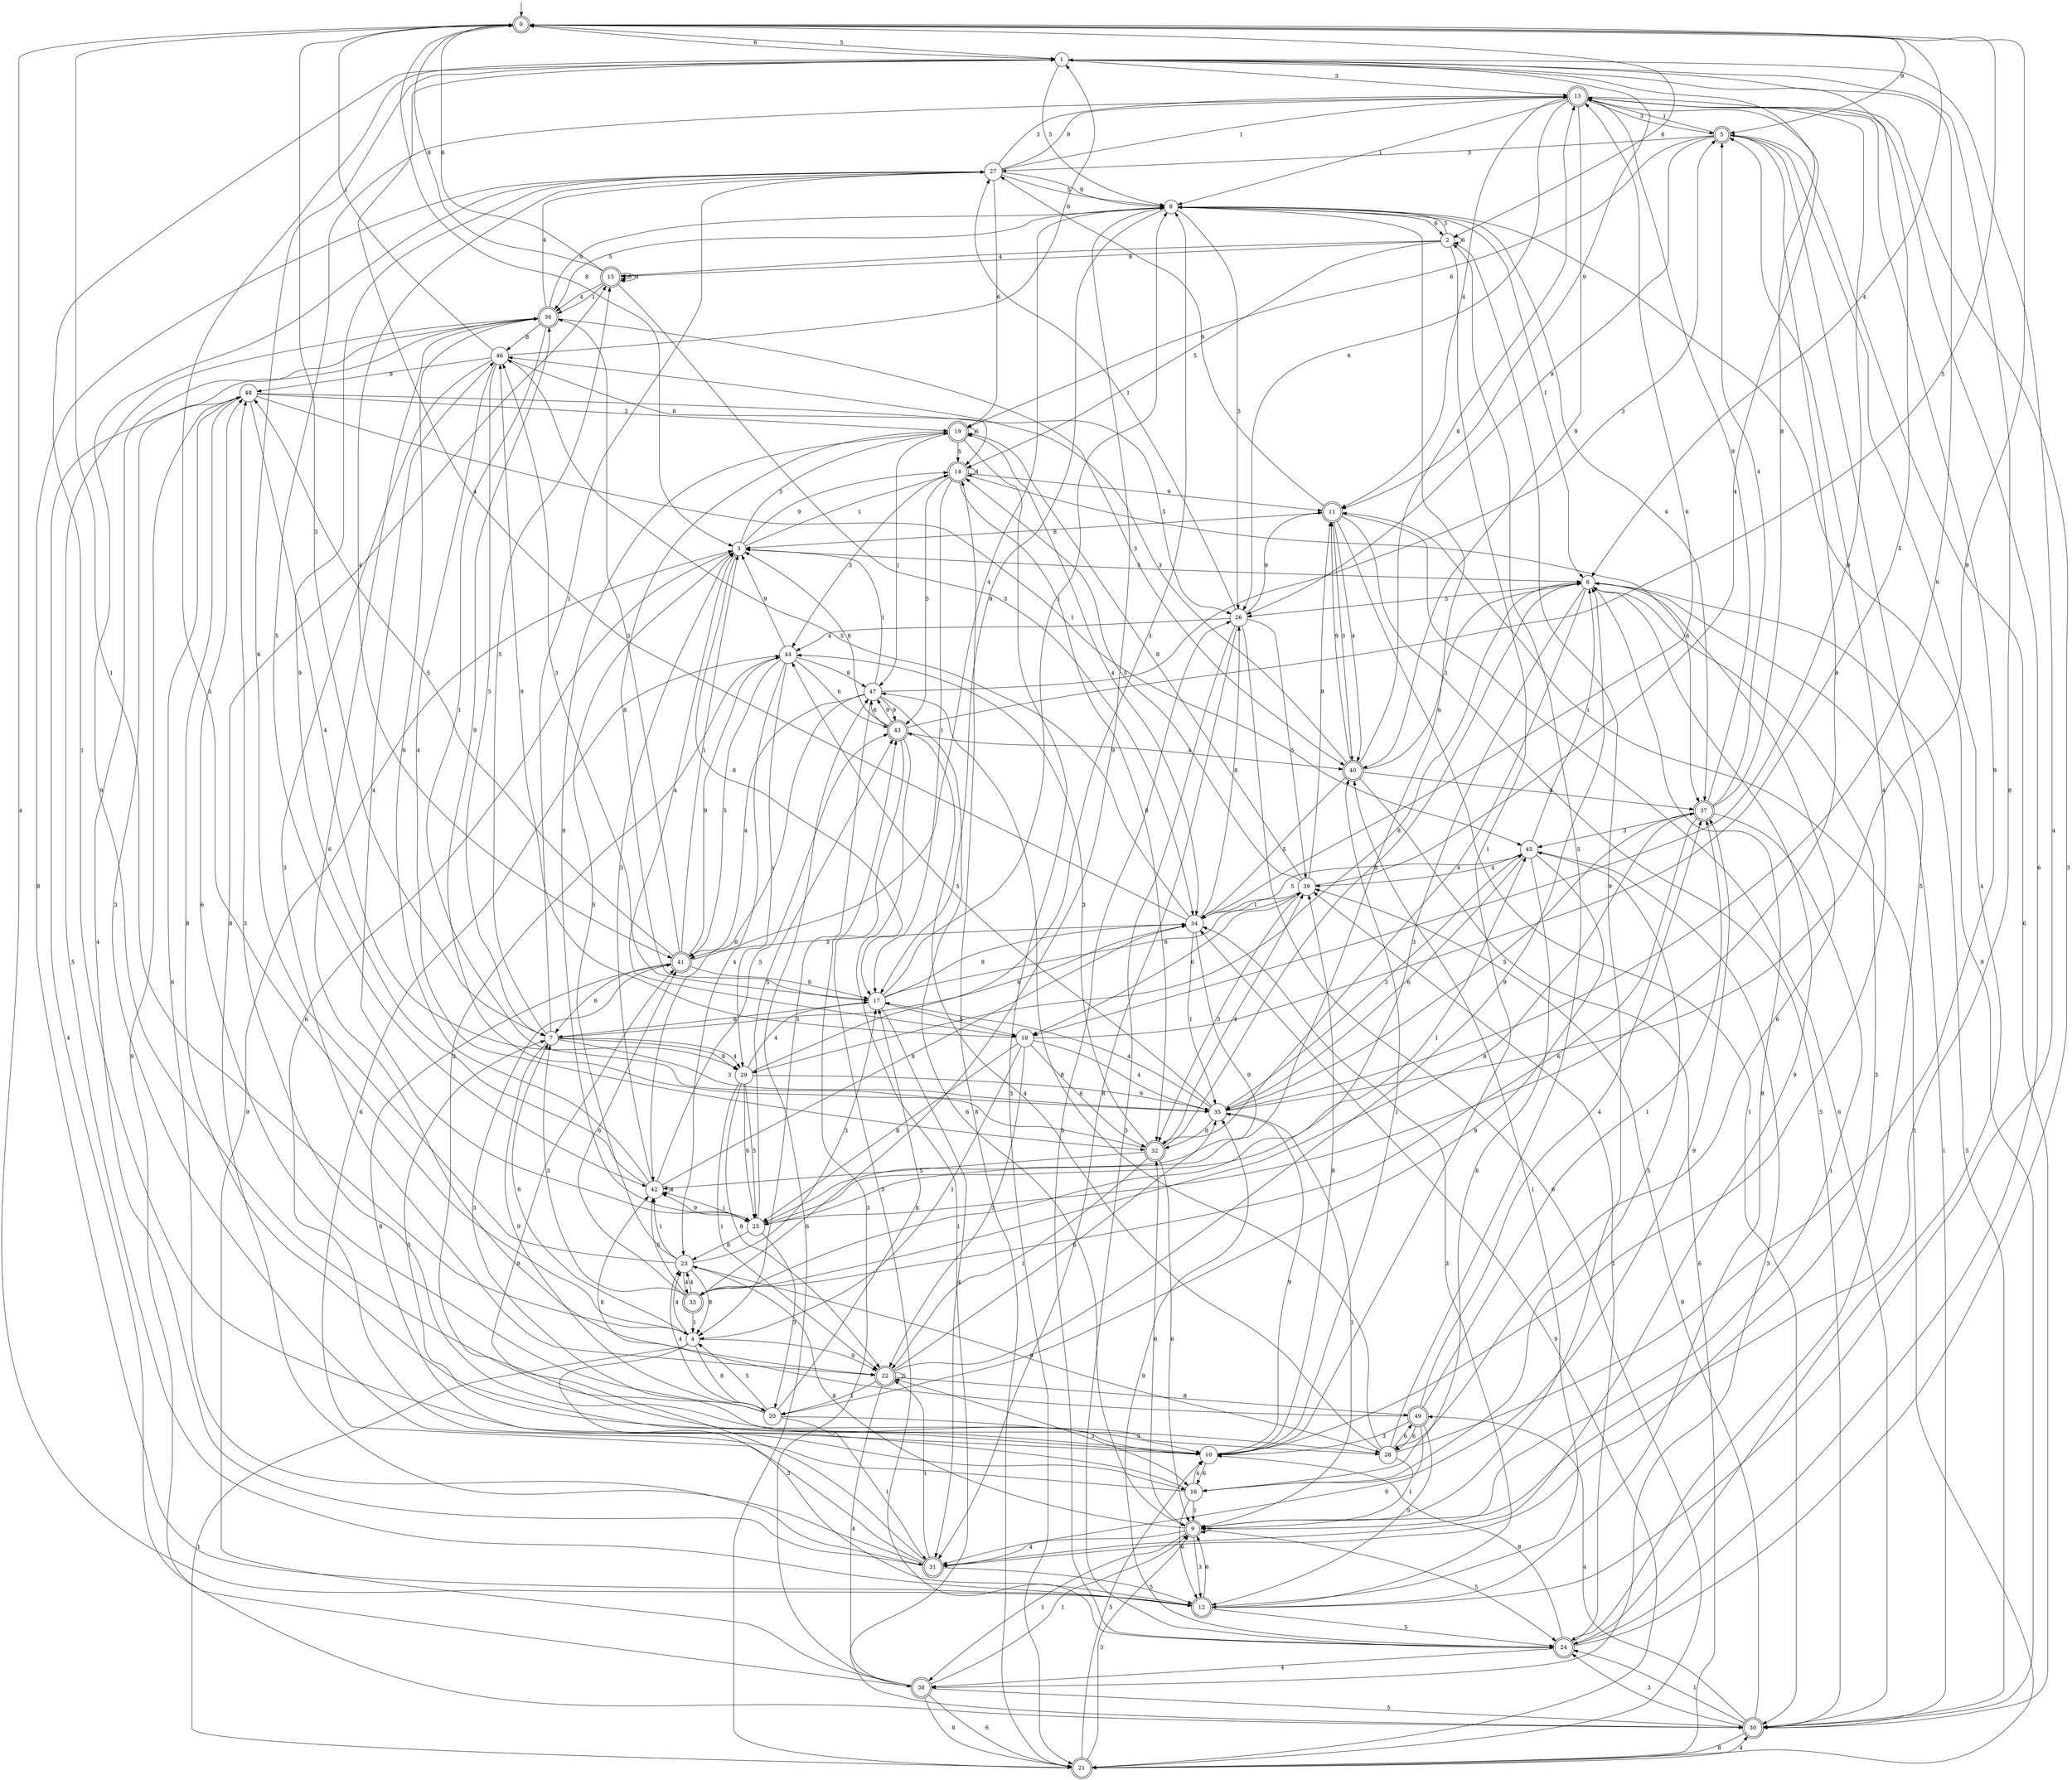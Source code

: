 digraph g {

	s0 [shape="doublecircle" label="0"];
	s1 [shape="circle" label="1"];
	s2 [shape="circle" label="2"];
	s3 [shape="circle" label="3"];
	s4 [shape="circle" label="4"];
	s5 [shape="doublecircle" label="5"];
	s6 [shape="circle" label="6"];
	s7 [shape="circle" label="7"];
	s8 [shape="circle" label="8"];
	s9 [shape="doublecircle" label="9"];
	s10 [shape="circle" label="10"];
	s11 [shape="doublecircle" label="11"];
	s12 [shape="doublecircle" label="12"];
	s13 [shape="doublecircle" label="13"];
	s14 [shape="doublecircle" label="14"];
	s15 [shape="doublecircle" label="15"];
	s16 [shape="circle" label="16"];
	s17 [shape="circle" label="17"];
	s18 [shape="circle" label="18"];
	s19 [shape="doublecircle" label="19"];
	s20 [shape="circle" label="20"];
	s21 [shape="doublecircle" label="21"];
	s22 [shape="doublecircle" label="22"];
	s23 [shape="circle" label="23"];
	s24 [shape="doublecircle" label="24"];
	s25 [shape="circle" label="25"];
	s26 [shape="circle" label="26"];
	s27 [shape="circle" label="27"];
	s28 [shape="circle" label="28"];
	s29 [shape="circle" label="29"];
	s30 [shape="doublecircle" label="30"];
	s31 [shape="doublecircle" label="31"];
	s32 [shape="doublecircle" label="32"];
	s33 [shape="doublecircle" label="33"];
	s34 [shape="circle" label="34"];
	s35 [shape="circle" label="35"];
	s36 [shape="doublecircle" label="36"];
	s37 [shape="doublecircle" label="37"];
	s38 [shape="doublecircle" label="38"];
	s39 [shape="circle" label="39"];
	s40 [shape="doublecircle" label="40"];
	s41 [shape="doublecircle" label="41"];
	s42 [shape="circle" label="42"];
	s43 [shape="doublecircle" label="43"];
	s44 [shape="circle" label="44"];
	s45 [shape="circle" label="45"];
	s46 [shape="circle" label="46"];
	s47 [shape="circle" label="47"];
	s48 [shape="circle" label="48"];
	s49 [shape="doublecircle" label="49"];
	s0 -> s1 [label="5"];
	s0 -> s2 [label="6"];
	s0 -> s3 [label="8"];
	s0 -> s4 [label="1"];
	s0 -> s5 [label="9"];
	s0 -> s6 [label="4"];
	s0 -> s7 [label="3"];
	s1 -> s8 [label="5"];
	s1 -> s0 [label="6"];
	s1 -> s9 [label="8"];
	s1 -> s10 [label="1"];
	s1 -> s11 [label="9"];
	s1 -> s12 [label="4"];
	s1 -> s13 [label="3"];
	s2 -> s14 [label="5"];
	s2 -> s2 [label="6"];
	s2 -> s15 [label="8"];
	s2 -> s10 [label="1"];
	s2 -> s9 [label="9"];
	s2 -> s15 [label="4"];
	s2 -> s8 [label="3"];
	s3 -> s6 [label="5"];
	s3 -> s16 [label="6"];
	s3 -> s17 [label="8"];
	s3 -> s14 [label="1"];
	s3 -> s14 [label="9"];
	s3 -> s18 [label="4"];
	s3 -> s19 [label="3"];
	s4 -> s1 [label="5"];
	s4 -> s7 [label="6"];
	s4 -> s20 [label="8"];
	s4 -> s21 [label="1"];
	s4 -> s22 [label="9"];
	s4 -> s23 [label="4"];
	s4 -> s12 [label="3"];
	s5 -> s24 [label="5"];
	s5 -> s19 [label="6"];
	s5 -> s25 [label="8"];
	s5 -> s13 [label="1"];
	s5 -> s26 [label="9"];
	s5 -> s24 [label="4"];
	s5 -> s27 [label="3"];
	s6 -> s26 [label="5"];
	s6 -> s28 [label="6"];
	s6 -> s29 [label="8"];
	s6 -> s30 [label="1"];
	s6 -> s31 [label="9"];
	s6 -> s32 [label="4"];
	s6 -> s33 [label="3"];
	s7 -> s15 [label="5"];
	s7 -> s34 [label="6"];
	s7 -> s29 [label="8"];
	s7 -> s27 [label="1"];
	s7 -> s20 [label="9"];
	s7 -> s29 [label="4"];
	s7 -> s35 [label="3"];
	s8 -> s36 [label="5"];
	s8 -> s2 [label="6"];
	s8 -> s17 [label="8"];
	s8 -> s6 [label="1"];
	s8 -> s30 [label="9"];
	s8 -> s37 [label="4"];
	s8 -> s26 [label="3"];
	s9 -> s24 [label="5"];
	s9 -> s32 [label="6"];
	s9 -> s23 [label="8"];
	s9 -> s38 [label="1"];
	s9 -> s9 [label="9"];
	s9 -> s31 [label="4"];
	s9 -> s12 [label="3"];
	s10 -> s7 [label="5"];
	s10 -> s16 [label="6"];
	s10 -> s39 [label="8"];
	s10 -> s40 [label="1"];
	s10 -> s35 [label="9"];
	s10 -> s5 [label="4"];
	s10 -> s41 [label="3"];
	s11 -> s30 [label="5"];
	s11 -> s30 [label="6"];
	s11 -> s3 [label="8"];
	s11 -> s30 [label="1"];
	s11 -> s27 [label="9"];
	s11 -> s40 [label="4"];
	s11 -> s40 [label="3"];
	s12 -> s24 [label="5"];
	s12 -> s9 [label="6"];
	s12 -> s27 [label="8"];
	s12 -> s40 [label="1"];
	s12 -> s6 [label="9"];
	s12 -> s0 [label="4"];
	s12 -> s34 [label="3"];
	s13 -> s42 [label="5"];
	s13 -> s26 [label="6"];
	s13 -> s18 [label="8"];
	s13 -> s8 [label="1"];
	s13 -> s40 [label="9"];
	s13 -> s11 [label="4"];
	s13 -> s5 [label="3"];
	s14 -> s43 [label="5"];
	s14 -> s37 [label="6"];
	s14 -> s32 [label="8"];
	s14 -> s17 [label="1"];
	s14 -> s11 [label="9"];
	s14 -> s14 [label="4"];
	s14 -> s44 [label="3"];
	s15 -> s15 [label="5"];
	s15 -> s0 [label="6"];
	s15 -> s0 [label="8"];
	s15 -> s36 [label="1"];
	s15 -> s15 [label="9"];
	s15 -> s36 [label="4"];
	s15 -> s34 [label="3"];
	s16 -> s45 [label="5"];
	s16 -> s12 [label="6"];
	s16 -> s41 [label="8"];
	s16 -> s9 [label="1"];
	s16 -> s37 [label="9"];
	s16 -> s10 [label="4"];
	s16 -> s36 [label="3"];
	s17 -> s18 [label="5"];
	s17 -> s39 [label="6"];
	s17 -> s7 [label="8"];
	s17 -> s8 [label="1"];
	s17 -> s34 [label="9"];
	s17 -> s31 [label="4"];
	s17 -> s46 [label="3"];
	s18 -> s1 [label="5"];
	s18 -> s32 [label="6"];
	s18 -> s25 [label="8"];
	s18 -> s4 [label="1"];
	s18 -> s46 [label="9"];
	s18 -> s35 [label="4"];
	s18 -> s22 [label="3"];
	s19 -> s14 [label="5"];
	s19 -> s19 [label="6"];
	s19 -> s17 [label="8"];
	s19 -> s47 [label="1"];
	s19 -> s25 [label="9"];
	s19 -> s34 [label="4"];
	s19 -> s21 [label="3"];
	s20 -> s4 [label="5"];
	s20 -> s48 [label="6"];
	s20 -> s17 [label="8"];
	s20 -> s31 [label="1"];
	s20 -> s27 [label="9"];
	s20 -> s23 [label="4"];
	s20 -> s10 [label="3"];
	s21 -> s10 [label="5"];
	s21 -> s47 [label="6"];
	s21 -> s14 [label="8"];
	s21 -> s11 [label="1"];
	s21 -> s34 [label="9"];
	s21 -> s30 [label="4"];
	s21 -> s9 [label="3"];
	s22 -> s22 [label="5"];
	s22 -> s35 [label="6"];
	s22 -> s49 [label="8"];
	s22 -> s20 [label="1"];
	s22 -> s6 [label="9"];
	s22 -> s38 [label="4"];
	s22 -> s16 [label="3"];
	s23 -> s3 [label="5"];
	s23 -> s1 [label="6"];
	s23 -> s4 [label="8"];
	s23 -> s42 [label="1"];
	s23 -> s28 [label="9"];
	s23 -> s33 [label="4"];
	s23 -> s17 [label="3"];
	s24 -> s26 [label="5"];
	s24 -> s13 [label="6"];
	s24 -> s10 [label="8"];
	s24 -> s39 [label="1"];
	s24 -> s35 [label="9"];
	s24 -> s38 [label="4"];
	s24 -> s13 [label="3"];
	s25 -> s43 [label="5"];
	s25 -> s8 [label="6"];
	s25 -> s23 [label="8"];
	s25 -> s45 [label="1"];
	s25 -> s42 [label="9"];
	s25 -> s46 [label="4"];
	s25 -> s20 [label="3"];
	s26 -> s39 [label="5"];
	s26 -> s21 [label="6"];
	s26 -> s31 [label="8"];
	s26 -> s27 [label="1"];
	s26 -> s11 [label="9"];
	s26 -> s44 [label="4"];
	s26 -> s24 [label="3"];
	s27 -> s8 [label="5"];
	s27 -> s19 [label="6"];
	s27 -> s13 [label="8"];
	s27 -> s13 [label="1"];
	s27 -> s8 [label="9"];
	s27 -> s41 [label="4"];
	s27 -> s13 [label="3"];
	s28 -> s2 [label="5"];
	s28 -> s49 [label="6"];
	s28 -> s47 [label="8"];
	s28 -> s9 [label="1"];
	s28 -> s13 [label="9"];
	s28 -> s43 [label="4"];
	s28 -> s48 [label="3"];
	s29 -> s25 [label="5"];
	s29 -> s25 [label="6"];
	s29 -> s22 [label="8"];
	s29 -> s22 [label="1"];
	s29 -> s35 [label="9"];
	s29 -> s17 [label="4"];
	s29 -> s8 [label="3"];
	s30 -> s6 [label="5"];
	s30 -> s5 [label="6"];
	s30 -> s21 [label="8"];
	s30 -> s24 [label="1"];
	s30 -> s39 [label="9"];
	s30 -> s49 [label="4"];
	s30 -> s24 [label="3"];
	s31 -> s12 [label="5"];
	s31 -> s44 [label="6"];
	s31 -> s15 [label="8"];
	s31 -> s22 [label="1"];
	s31 -> s41 [label="9"];
	s31 -> s36 [label="4"];
	s31 -> s6 [label="3"];
	s32 -> s42 [label="5"];
	s32 -> s9 [label="6"];
	s32 -> s6 [label="8"];
	s32 -> s22 [label="1"];
	s32 -> s36 [label="9"];
	s32 -> s39 [label="4"];
	s32 -> s44 [label="3"];
	s33 -> s42 [label="5"];
	s33 -> s41 [label="6"];
	s33 -> s37 [label="8"];
	s33 -> s4 [label="1"];
	s33 -> s8 [label="9"];
	s33 -> s23 [label="4"];
	s33 -> s7 [label="3"];
	s34 -> s46 [label="5"];
	s34 -> s13 [label="6"];
	s34 -> s26 [label="8"];
	s34 -> s35 [label="1"];
	s34 -> s25 [label="9"];
	s34 -> s1 [label="4"];
	s34 -> s41 [label="3"];
	s35 -> s44 [label="5"];
	s35 -> s1 [label="6"];
	s35 -> s32 [label="8"];
	s35 -> s9 [label="1"];
	s35 -> s0 [label="9"];
	s35 -> s17 [label="4"];
	s35 -> s45 [label="3"];
	s36 -> s12 [label="5"];
	s36 -> s22 [label="6"];
	s36 -> s46 [label="8"];
	s36 -> s35 [label="1"];
	s36 -> s8 [label="9"];
	s36 -> s27 [label="4"];
	s36 -> s40 [label="3"];
	s37 -> s35 [label="5"];
	s37 -> s33 [label="6"];
	s37 -> s1 [label="8"];
	s37 -> s9 [label="1"];
	s37 -> s13 [label="9"];
	s37 -> s5 [label="4"];
	s37 -> s45 [label="3"];
	s38 -> s30 [label="5"];
	s38 -> s21 [label="6"];
	s38 -> s21 [label="8"];
	s38 -> s9 [label="1"];
	s38 -> s3 [label="9"];
	s38 -> s48 [label="4"];
	s38 -> s43 [label="3"];
	s39 -> s14 [label="5"];
	s39 -> s18 [label="6"];
	s39 -> s19 [label="8"];
	s39 -> s34 [label="1"];
	s39 -> s11 [label="9"];
	s39 -> s13 [label="4"];
	s39 -> s32 [label="3"];
	s40 -> s34 [label="5"];
	s40 -> s21 [label="6"];
	s40 -> s13 [label="8"];
	s40 -> s6 [label="1"];
	s40 -> s11 [label="9"];
	s40 -> s37 [label="4"];
	s40 -> s46 [label="3"];
	s41 -> s48 [label="5"];
	s41 -> s7 [label="6"];
	s41 -> s17 [label="8"];
	s41 -> s3 [label="1"];
	s41 -> s44 [label="9"];
	s41 -> s8 [label="4"];
	s41 -> s36 [label="3"];
	s42 -> s43 [label="5"];
	s42 -> s36 [label="6"];
	s42 -> s34 [label="8"];
	s42 -> s25 [label="1"];
	s42 -> s27 [label="9"];
	s42 -> s42 [label="4"];
	s42 -> s3 [label="3"];
	s43 -> s0 [label="5"];
	s43 -> s47 [label="6"];
	s43 -> s3 [label="8"];
	s43 -> s30 [label="1"];
	s43 -> s47 [label="9"];
	s43 -> s40 [label="4"];
	s43 -> s24 [label="3"];
	s44 -> s41 [label="5"];
	s44 -> s43 [label="6"];
	s44 -> s47 [label="8"];
	s44 -> s29 [label="1"];
	s44 -> s3 [label="9"];
	s44 -> s23 [label="4"];
	s44 -> s10 [label="3"];
	s45 -> s34 [label="5"];
	s45 -> s35 [label="6"];
	s45 -> s16 [label="8"];
	s45 -> s6 [label="1"];
	s45 -> s20 [label="9"];
	s45 -> s39 [label="4"];
	s45 -> s38 [label="3"];
	s46 -> s7 [label="5"];
	s46 -> s1 [label="6"];
	s46 -> s14 [label="8"];
	s46 -> s0 [label="1"];
	s46 -> s48 [label="9"];
	s46 -> s32 [label="4"];
	s46 -> s22 [label="3"];
	s47 -> s4 [label="5"];
	s47 -> s9 [label="6"];
	s47 -> s42 [label="8"];
	s47 -> s3 [label="1"];
	s47 -> s43 [label="9"];
	s47 -> s41 [label="4"];
	s47 -> s5 [label="3"];
	s48 -> s26 [label="5"];
	s48 -> s31 [label="6"];
	s48 -> s28 [label="8"];
	s48 -> s45 [label="1"];
	s48 -> s30 [label="9"];
	s48 -> s29 [label="4"];
	s48 -> s19 [label="3"];
	s49 -> s12 [label="5"];
	s49 -> s28 [label="6"];
	s49 -> s42 [label="8"];
	s49 -> s37 [label="1"];
	s49 -> s31 [label="9"];
	s49 -> s37 [label="4"];
	s49 -> s10 [label="3"];

__start0 [label="" shape="none" width="0" height="0"];
__start0 -> s0;

}

